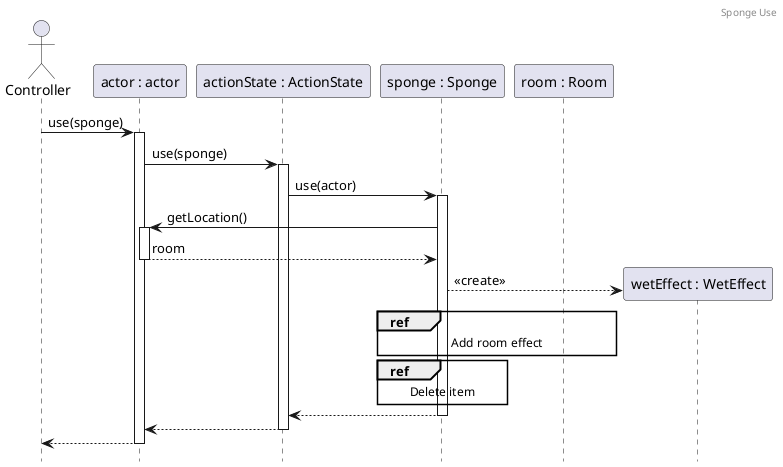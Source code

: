 @startuml SpongeUse
header Sponge Use

actor controller as "Controller"
participant actor as "actor : actor"
participant state as "actionState : ActionState"
participant sponge as "sponge : Sponge"
participant room as "room : Room"
controller -> actor++: use(sponge)

actor -> state++: use(sponge)
state -> sponge++: use(actor)

sponge -> actor++: getLocation()
return room

create wetEffect as "wetEffect : WetEffect"
sponge --> wetEffect : <<create>>
ref over sponge, room : Add room effect
ref over sponge : Delete item

return
return
return

hide footbox
@enduml